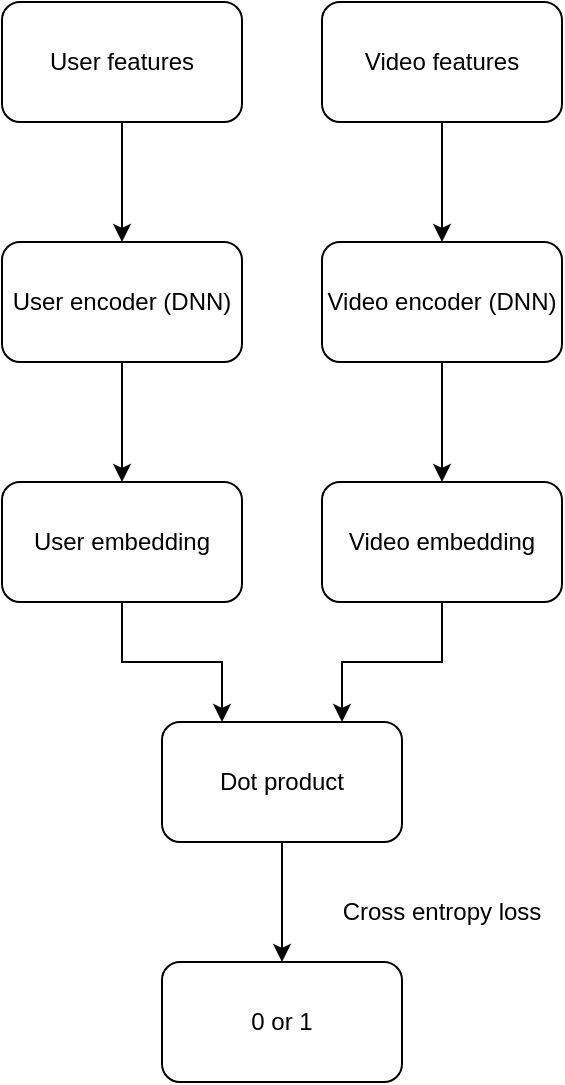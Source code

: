 <mxfile version="22.1.22" type="device">
  <diagram id="JIO4U5yVURzNJD8ckPtT" name="Page-1">
    <mxGraphModel dx="882" dy="578" grid="1" gridSize="10" guides="1" tooltips="1" connect="1" arrows="1" fold="1" page="1" pageScale="1" pageWidth="850" pageHeight="1100" math="0" shadow="0">
      <root>
        <mxCell id="0" />
        <mxCell id="1" parent="0" />
        <mxCell id="3N6jDrJs5VvBqMs8UMTL-9" style="edgeStyle=orthogonalEdgeStyle;rounded=0;orthogonalLoop=1;jettySize=auto;html=1;exitX=0.5;exitY=1;exitDx=0;exitDy=0;entryX=0.5;entryY=0;entryDx=0;entryDy=0;" edge="1" parent="1" source="3N6jDrJs5VvBqMs8UMTL-1" target="3N6jDrJs5VvBqMs8UMTL-3">
          <mxGeometry relative="1" as="geometry" />
        </mxCell>
        <mxCell id="3N6jDrJs5VvBqMs8UMTL-1" value="User features" style="rounded=1;whiteSpace=wrap;html=1;" vertex="1" parent="1">
          <mxGeometry x="80" y="80" width="120" height="60" as="geometry" />
        </mxCell>
        <mxCell id="3N6jDrJs5VvBqMs8UMTL-10" style="edgeStyle=orthogonalEdgeStyle;rounded=0;orthogonalLoop=1;jettySize=auto;html=1;exitX=0.5;exitY=1;exitDx=0;exitDy=0;" edge="1" parent="1" source="3N6jDrJs5VvBqMs8UMTL-2" target="3N6jDrJs5VvBqMs8UMTL-4">
          <mxGeometry relative="1" as="geometry" />
        </mxCell>
        <mxCell id="3N6jDrJs5VvBqMs8UMTL-2" value="Video features" style="rounded=1;whiteSpace=wrap;html=1;" vertex="1" parent="1">
          <mxGeometry x="240" y="80" width="120" height="60" as="geometry" />
        </mxCell>
        <mxCell id="3N6jDrJs5VvBqMs8UMTL-11" style="edgeStyle=orthogonalEdgeStyle;rounded=0;orthogonalLoop=1;jettySize=auto;html=1;exitX=0.5;exitY=1;exitDx=0;exitDy=0;entryX=0.5;entryY=0;entryDx=0;entryDy=0;" edge="1" parent="1" source="3N6jDrJs5VvBqMs8UMTL-3" target="3N6jDrJs5VvBqMs8UMTL-5">
          <mxGeometry relative="1" as="geometry" />
        </mxCell>
        <mxCell id="3N6jDrJs5VvBqMs8UMTL-3" value="User encoder (DNN)" style="rounded=1;whiteSpace=wrap;html=1;" vertex="1" parent="1">
          <mxGeometry x="80" y="200" width="120" height="60" as="geometry" />
        </mxCell>
        <mxCell id="3N6jDrJs5VvBqMs8UMTL-12" style="edgeStyle=orthogonalEdgeStyle;rounded=0;orthogonalLoop=1;jettySize=auto;html=1;exitX=0.5;exitY=1;exitDx=0;exitDy=0;entryX=0.5;entryY=0;entryDx=0;entryDy=0;" edge="1" parent="1" source="3N6jDrJs5VvBqMs8UMTL-4" target="3N6jDrJs5VvBqMs8UMTL-6">
          <mxGeometry relative="1" as="geometry" />
        </mxCell>
        <mxCell id="3N6jDrJs5VvBqMs8UMTL-4" value="Video encoder (DNN)" style="rounded=1;whiteSpace=wrap;html=1;" vertex="1" parent="1">
          <mxGeometry x="240" y="200" width="120" height="60" as="geometry" />
        </mxCell>
        <mxCell id="3N6jDrJs5VvBqMs8UMTL-13" style="edgeStyle=orthogonalEdgeStyle;rounded=0;orthogonalLoop=1;jettySize=auto;html=1;exitX=0.5;exitY=1;exitDx=0;exitDy=0;entryX=0.25;entryY=0;entryDx=0;entryDy=0;" edge="1" parent="1" source="3N6jDrJs5VvBqMs8UMTL-5" target="3N6jDrJs5VvBqMs8UMTL-7">
          <mxGeometry relative="1" as="geometry" />
        </mxCell>
        <mxCell id="3N6jDrJs5VvBqMs8UMTL-5" value="User embedding" style="rounded=1;whiteSpace=wrap;html=1;" vertex="1" parent="1">
          <mxGeometry x="80" y="320" width="120" height="60" as="geometry" />
        </mxCell>
        <mxCell id="3N6jDrJs5VvBqMs8UMTL-14" style="edgeStyle=orthogonalEdgeStyle;rounded=0;orthogonalLoop=1;jettySize=auto;html=1;exitX=0.5;exitY=1;exitDx=0;exitDy=0;entryX=0.75;entryY=0;entryDx=0;entryDy=0;" edge="1" parent="1" source="3N6jDrJs5VvBqMs8UMTL-6" target="3N6jDrJs5VvBqMs8UMTL-7">
          <mxGeometry relative="1" as="geometry" />
        </mxCell>
        <mxCell id="3N6jDrJs5VvBqMs8UMTL-6" value="Video embedding" style="rounded=1;whiteSpace=wrap;html=1;" vertex="1" parent="1">
          <mxGeometry x="240" y="320" width="120" height="60" as="geometry" />
        </mxCell>
        <mxCell id="3N6jDrJs5VvBqMs8UMTL-15" style="edgeStyle=orthogonalEdgeStyle;rounded=0;orthogonalLoop=1;jettySize=auto;html=1;exitX=0.5;exitY=1;exitDx=0;exitDy=0;entryX=0.5;entryY=0;entryDx=0;entryDy=0;" edge="1" parent="1" source="3N6jDrJs5VvBqMs8UMTL-7" target="3N6jDrJs5VvBqMs8UMTL-8">
          <mxGeometry relative="1" as="geometry" />
        </mxCell>
        <mxCell id="3N6jDrJs5VvBqMs8UMTL-7" value="Dot product" style="rounded=1;whiteSpace=wrap;html=1;" vertex="1" parent="1">
          <mxGeometry x="160" y="440" width="120" height="60" as="geometry" />
        </mxCell>
        <mxCell id="3N6jDrJs5VvBqMs8UMTL-8" value="0 or 1" style="rounded=1;whiteSpace=wrap;html=1;" vertex="1" parent="1">
          <mxGeometry x="160" y="560" width="120" height="60" as="geometry" />
        </mxCell>
        <mxCell id="3N6jDrJs5VvBqMs8UMTL-16" value="Cross entropy loss" style="text;html=1;strokeColor=none;fillColor=none;align=center;verticalAlign=middle;whiteSpace=wrap;rounded=0;" vertex="1" parent="1">
          <mxGeometry x="240" y="520" width="120" height="30" as="geometry" />
        </mxCell>
      </root>
    </mxGraphModel>
  </diagram>
</mxfile>
